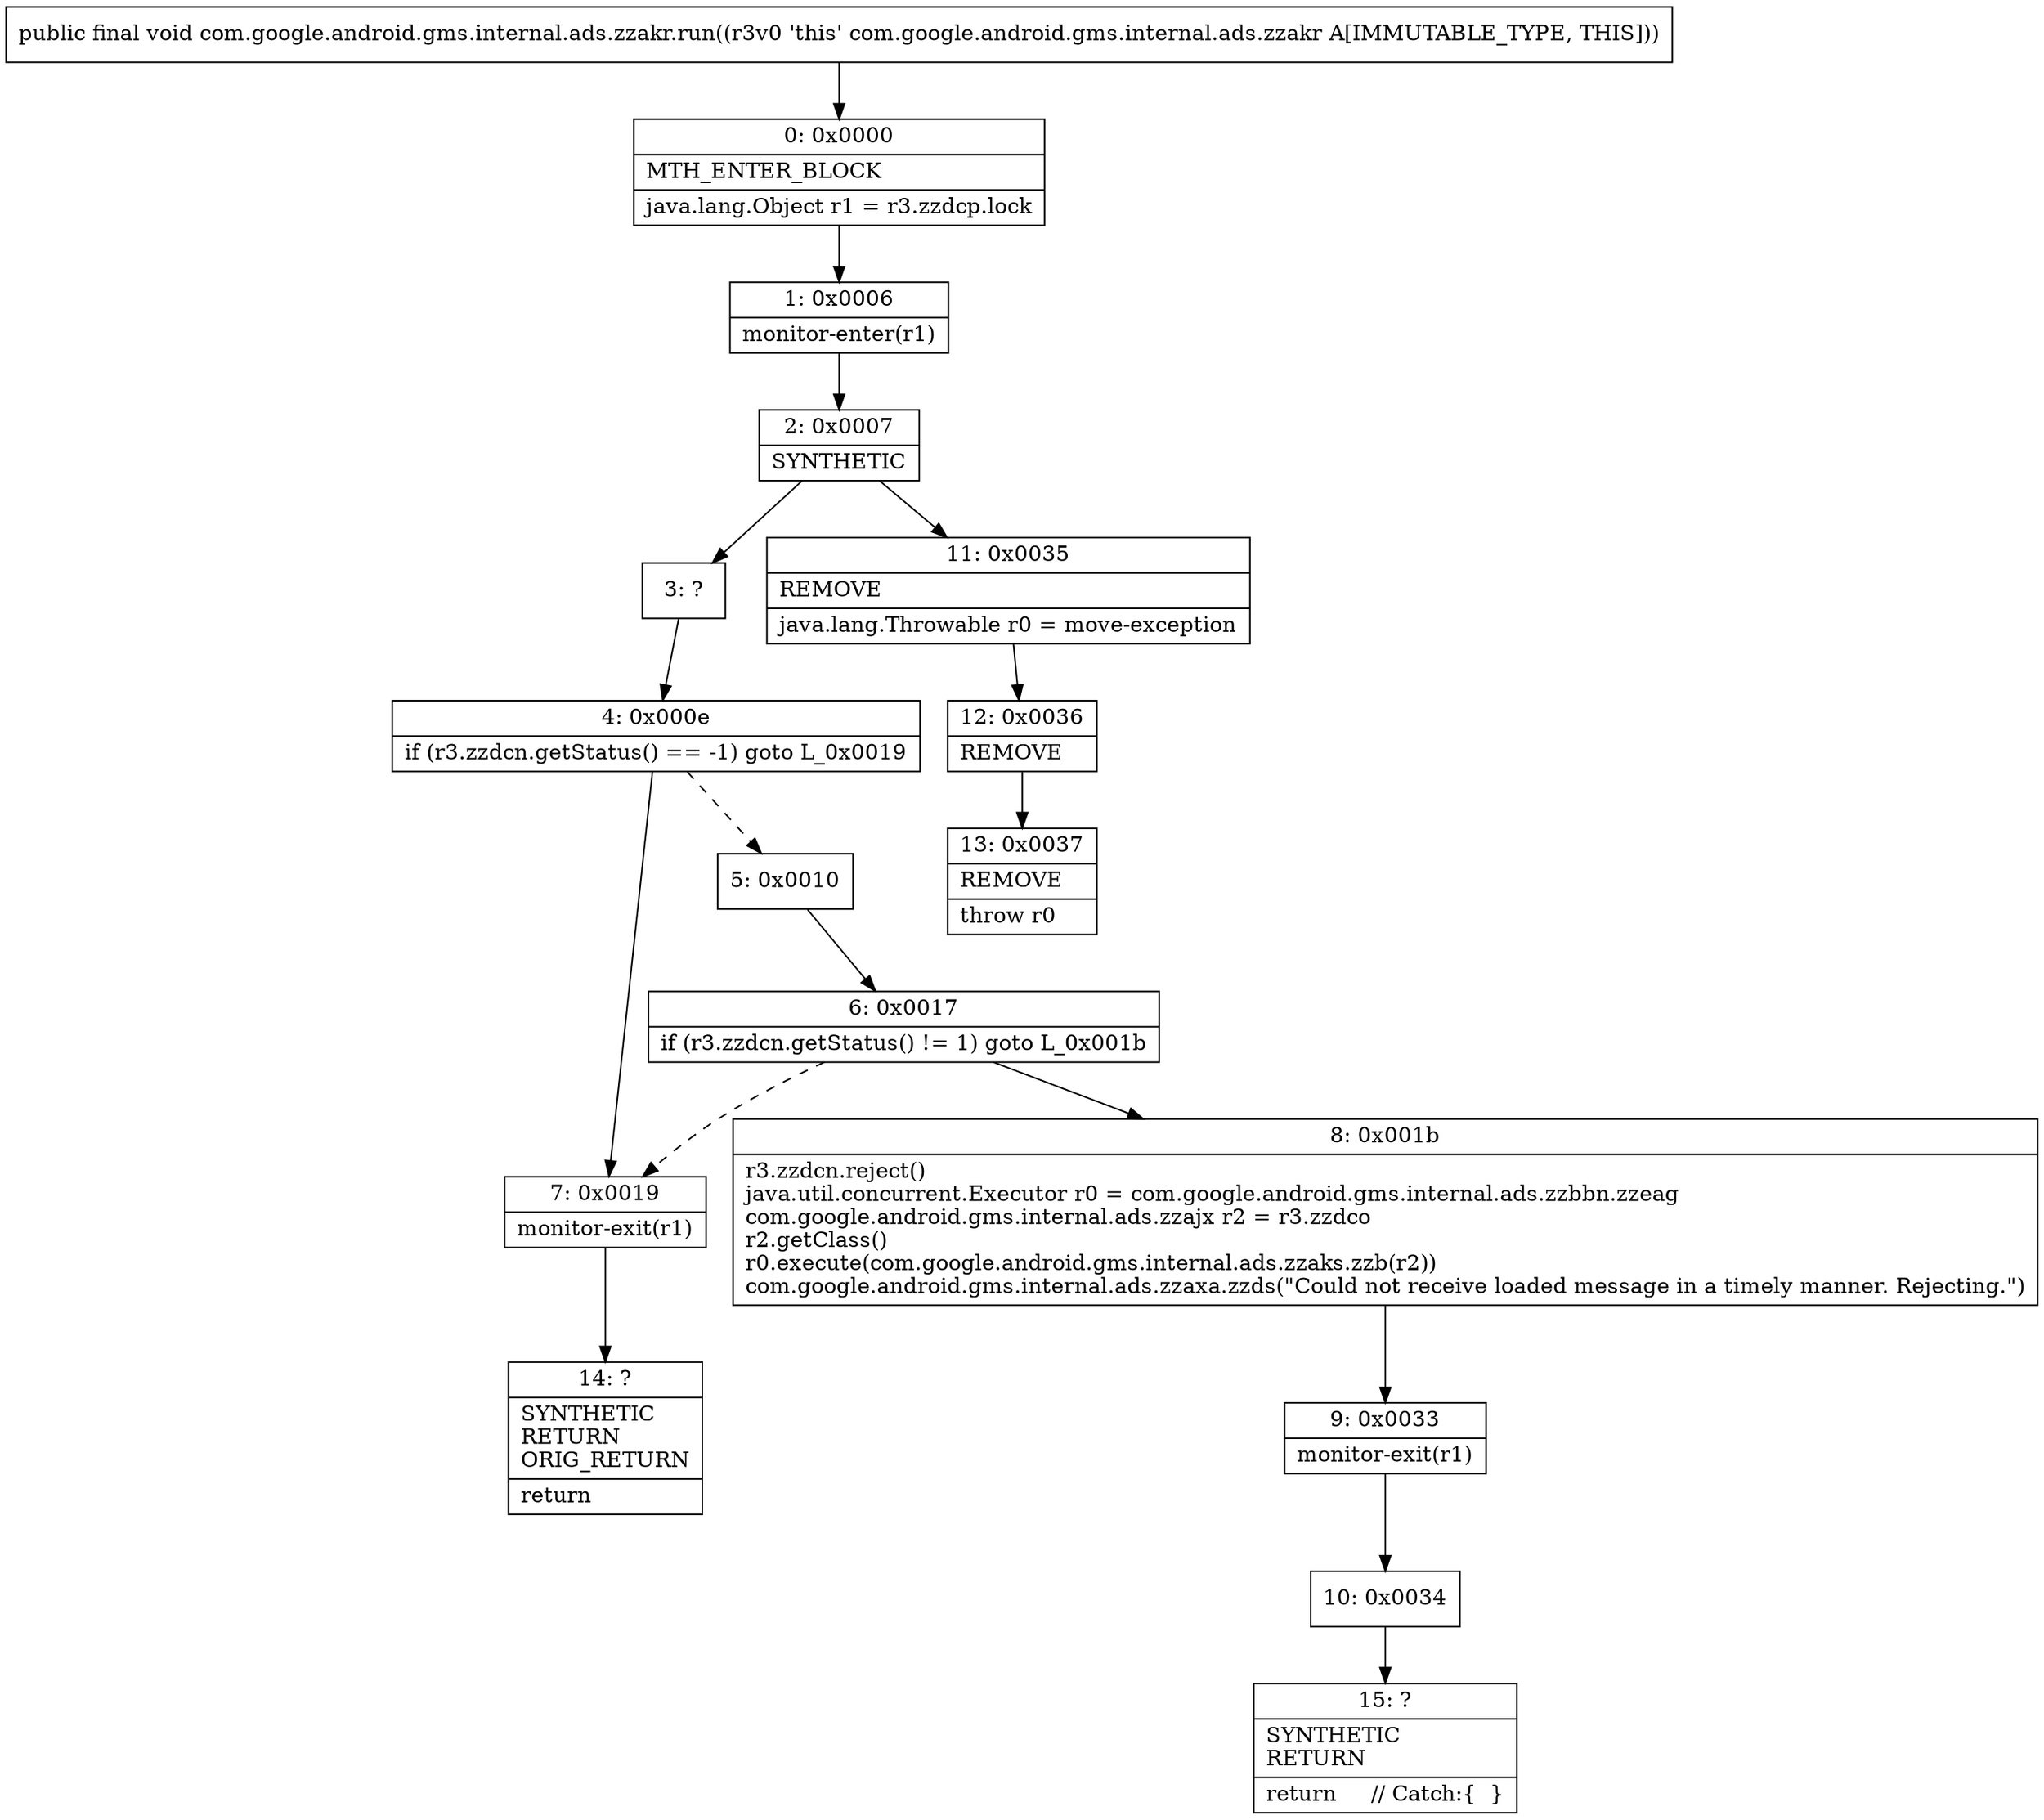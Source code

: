 digraph "CFG forcom.google.android.gms.internal.ads.zzakr.run()V" {
Node_0 [shape=record,label="{0\:\ 0x0000|MTH_ENTER_BLOCK\l|java.lang.Object r1 = r3.zzdcp.lock\l}"];
Node_1 [shape=record,label="{1\:\ 0x0006|monitor\-enter(r1)\l}"];
Node_2 [shape=record,label="{2\:\ 0x0007|SYNTHETIC\l}"];
Node_3 [shape=record,label="{3\:\ ?}"];
Node_4 [shape=record,label="{4\:\ 0x000e|if (r3.zzdcn.getStatus() == \-1) goto L_0x0019\l}"];
Node_5 [shape=record,label="{5\:\ 0x0010}"];
Node_6 [shape=record,label="{6\:\ 0x0017|if (r3.zzdcn.getStatus() != 1) goto L_0x001b\l}"];
Node_7 [shape=record,label="{7\:\ 0x0019|monitor\-exit(r1)\l}"];
Node_8 [shape=record,label="{8\:\ 0x001b|r3.zzdcn.reject()\ljava.util.concurrent.Executor r0 = com.google.android.gms.internal.ads.zzbbn.zzeag\lcom.google.android.gms.internal.ads.zzajx r2 = r3.zzdco\lr2.getClass()\lr0.execute(com.google.android.gms.internal.ads.zzaks.zzb(r2))\lcom.google.android.gms.internal.ads.zzaxa.zzds(\"Could not receive loaded message in a timely manner. Rejecting.\")\l}"];
Node_9 [shape=record,label="{9\:\ 0x0033|monitor\-exit(r1)\l}"];
Node_10 [shape=record,label="{10\:\ 0x0034}"];
Node_11 [shape=record,label="{11\:\ 0x0035|REMOVE\l|java.lang.Throwable r0 = move\-exception\l}"];
Node_12 [shape=record,label="{12\:\ 0x0036|REMOVE\l}"];
Node_13 [shape=record,label="{13\:\ 0x0037|REMOVE\l|throw r0\l}"];
Node_14 [shape=record,label="{14\:\ ?|SYNTHETIC\lRETURN\lORIG_RETURN\l|return\l}"];
Node_15 [shape=record,label="{15\:\ ?|SYNTHETIC\lRETURN\l|return     \/\/ Catch:\{  \}\l}"];
MethodNode[shape=record,label="{public final void com.google.android.gms.internal.ads.zzakr.run((r3v0 'this' com.google.android.gms.internal.ads.zzakr A[IMMUTABLE_TYPE, THIS])) }"];
MethodNode -> Node_0;
Node_0 -> Node_1;
Node_1 -> Node_2;
Node_2 -> Node_3;
Node_2 -> Node_11;
Node_3 -> Node_4;
Node_4 -> Node_5[style=dashed];
Node_4 -> Node_7;
Node_5 -> Node_6;
Node_6 -> Node_7[style=dashed];
Node_6 -> Node_8;
Node_7 -> Node_14;
Node_8 -> Node_9;
Node_9 -> Node_10;
Node_10 -> Node_15;
Node_11 -> Node_12;
Node_12 -> Node_13;
}

